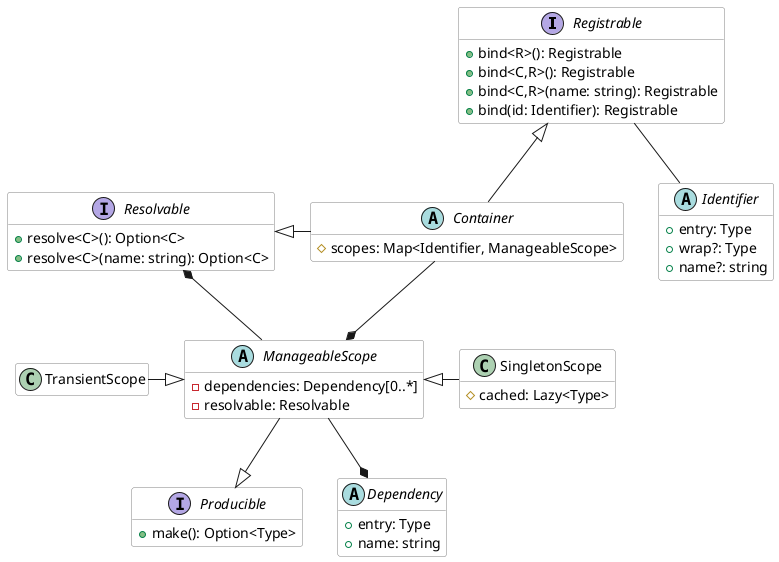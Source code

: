 @startuml overview

interface Registrable {
    +bind<R>(): Registrable
    +bind<C,R>(): Registrable
    +bind<C,R>(name: string): Registrable
    +bind(id: Identifier): Registrable
}

Registrable -- Identifier

abstract class Identifier {
    +entry: Type
    +wrap?: Type
    +name?: string 
}

hide Identifier methods

interface Producible {
    +make(): Option<Type>
}

abstract class ManageableScope {
    -dependencies: Dependency[0..*]
    -resolvable: Resolvable
}

ManageableScope --|> Producible
ManageableScope --* Resolvable
hide ManageableScope methods

class SingletonScope {
    #cached: Lazy<Type>
}

SingletonScope -left-|> ManageableScope
hide SingletonScope methods

class TransientScope

TransientScope -right-|> ManageableScope
hide TransientScope fields
hide TransientScope methods

abstract class Dependency {
    +entry: Type
    +name: string
}

ManageableScope --* Dependency
hide Dependency methods

interface Resolvable {
    +resolve<C>(): Option<C>
    +resolve<C>(name: string): Option<C>
}

abstract class Container {
    #scopes: Map<Identifier, ManageableScope>
}

Container -up-|> Registrable
Container -left-|> Resolvable
Container --* ManageableScope
hide Container methods

hide interface fields

skinparam defaultFontName Cascadia Code

skinparam class {
  BackgroundColor White
  ArrowColor Black
  BorderColor Gray
}

@enduml